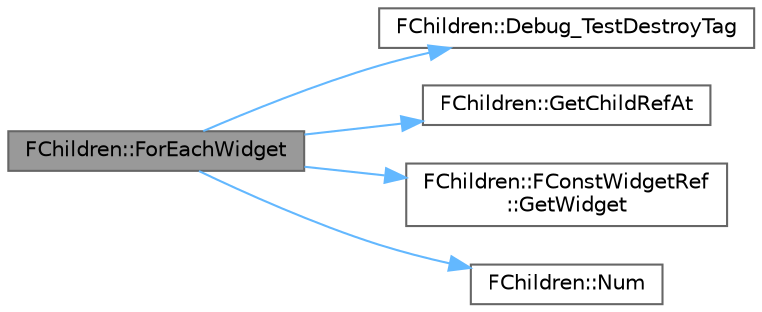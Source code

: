 digraph "FChildren::ForEachWidget"
{
 // INTERACTIVE_SVG=YES
 // LATEX_PDF_SIZE
  bgcolor="transparent";
  edge [fontname=Helvetica,fontsize=10,labelfontname=Helvetica,labelfontsize=10];
  node [fontname=Helvetica,fontsize=10,shape=box,height=0.2,width=0.4];
  rankdir="LR";
  Node1 [id="Node000001",label="FChildren::ForEachWidget",height=0.2,width=0.4,color="gray40", fillcolor="grey60", style="filled", fontcolor="black",tooltip="Applies the predicate to all the widgets contained by the FChildren."];
  Node1 -> Node2 [id="edge1_Node000001_Node000002",color="steelblue1",style="solid",tooltip=" "];
  Node2 [id="Node000002",label="FChildren::Debug_TestDestroyTag",height=0.2,width=0.4,color="grey40", fillcolor="white", style="filled",URL="$d9/d92/classFChildren.html#ad1ab88ab5aa915452954b2839f5daeec",tooltip=" "];
  Node1 -> Node3 [id="edge2_Node000001_Node000003",color="steelblue1",style="solid",tooltip=" "];
  Node3 [id="Node000003",label="FChildren::GetChildRefAt",height=0.2,width=0.4,color="grey40", fillcolor="white", style="filled",URL="$d9/d92/classFChildren.html#af74ffcabd7ff76e82fe4f9f10bd276b3",tooltip=" "];
  Node1 -> Node4 [id="edge3_Node000001_Node000004",color="steelblue1",style="solid",tooltip=" "];
  Node4 [id="Node000004",label="FChildren::FConstWidgetRef\l::GetWidget",height=0.2,width=0.4,color="grey40", fillcolor="white", style="filled",URL="$dd/da0/structFChildren_1_1FConstWidgetRef.html#adac388738bf01f3a9de03b99d8aba4f0",tooltip=" "];
  Node1 -> Node5 [id="edge4_Node000001_Node000005",color="steelblue1",style="solid",tooltip=" "];
  Node5 [id="Node000005",label="FChildren::Num",height=0.2,width=0.4,color="grey40", fillcolor="white", style="filled",URL="$d9/d92/classFChildren.html#af7740ac830bcc053b46ce8853492c10b",tooltip=" "];
}
